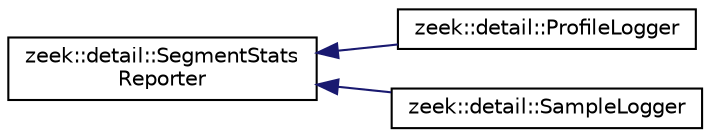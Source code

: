 digraph "Graphical Class Hierarchy"
{
 // LATEX_PDF_SIZE
  edge [fontname="Helvetica",fontsize="10",labelfontname="Helvetica",labelfontsize="10"];
  node [fontname="Helvetica",fontsize="10",shape=record];
  rankdir="LR";
  Node0 [label="zeek::detail::SegmentStats\lReporter",height=0.2,width=0.4,color="black", fillcolor="white", style="filled",URL="$d6/d71/classzeek_1_1detail_1_1SegmentStatsReporter.html",tooltip=" "];
  Node0 -> Node1 [dir="back",color="midnightblue",fontsize="10",style="solid",fontname="Helvetica"];
  Node1 [label="zeek::detail::ProfileLogger",height=0.2,width=0.4,color="black", fillcolor="white", style="filled",URL="$df/d29/classzeek_1_1detail_1_1ProfileLogger.html",tooltip=" "];
  Node0 -> Node2 [dir="back",color="midnightblue",fontsize="10",style="solid",fontname="Helvetica"];
  Node2 [label="zeek::detail::SampleLogger",height=0.2,width=0.4,color="black", fillcolor="white", style="filled",URL="$db/d1b/classzeek_1_1detail_1_1SampleLogger.html",tooltip=" "];
}
